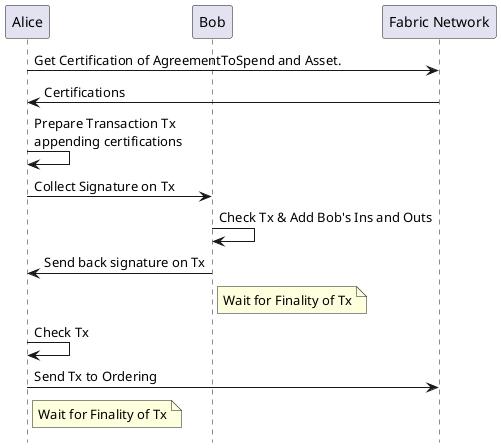 @startuml
'- force wrapping of longer text
'skinparam wrapWidth 400
!pragma teoz true
hide footbox

participant "Alice" as Alice
participant "Bob" as Bob
participant "Fabric Network" as Orderer

Alice -> Orderer: Get Certification of AgreementToSpend and Asset.
Orderer -> Alice: Certifications
Alice -> Alice: Prepare Transaction Tx\nappending certifications
Alice -> Bob: Collect Signature on Tx
Bob -> Bob: Check Tx & Add Bob's Ins and Outs
Bob -> Alice: Send back signature on Tx
note right of Bob: Wait for Finality of Tx
Alice -> Alice: Check Tx
Alice -> Orderer: Send Tx to Ordering
note right of Alice: Wait for Finality of Tx
@enduml